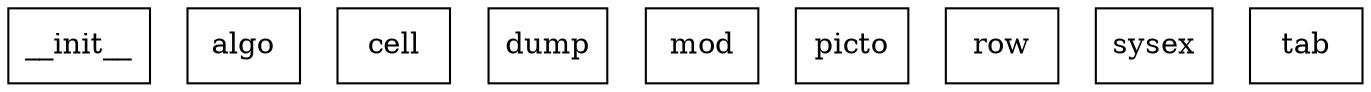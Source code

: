 digraph "packages_pysex" {
charset="utf-8"
rankdir=BT
"0" [label="__init__", shape="box"];
"1" [label="algo", shape="box"];
"2" [label="cell", shape="box"];
"3" [label="dump", shape="box"];
"4" [label="mod", shape="box"];
"5" [label="picto", shape="box"];
"6" [label="row", shape="box"];
"7" [label="sysex", shape="box"];
"8" [label="tab", shape="box"];
}
